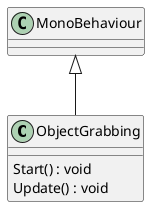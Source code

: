 @startuml
class ObjectGrabbing {
    Start() : void
    Update() : void
}
MonoBehaviour <|-- ObjectGrabbing
@enduml
